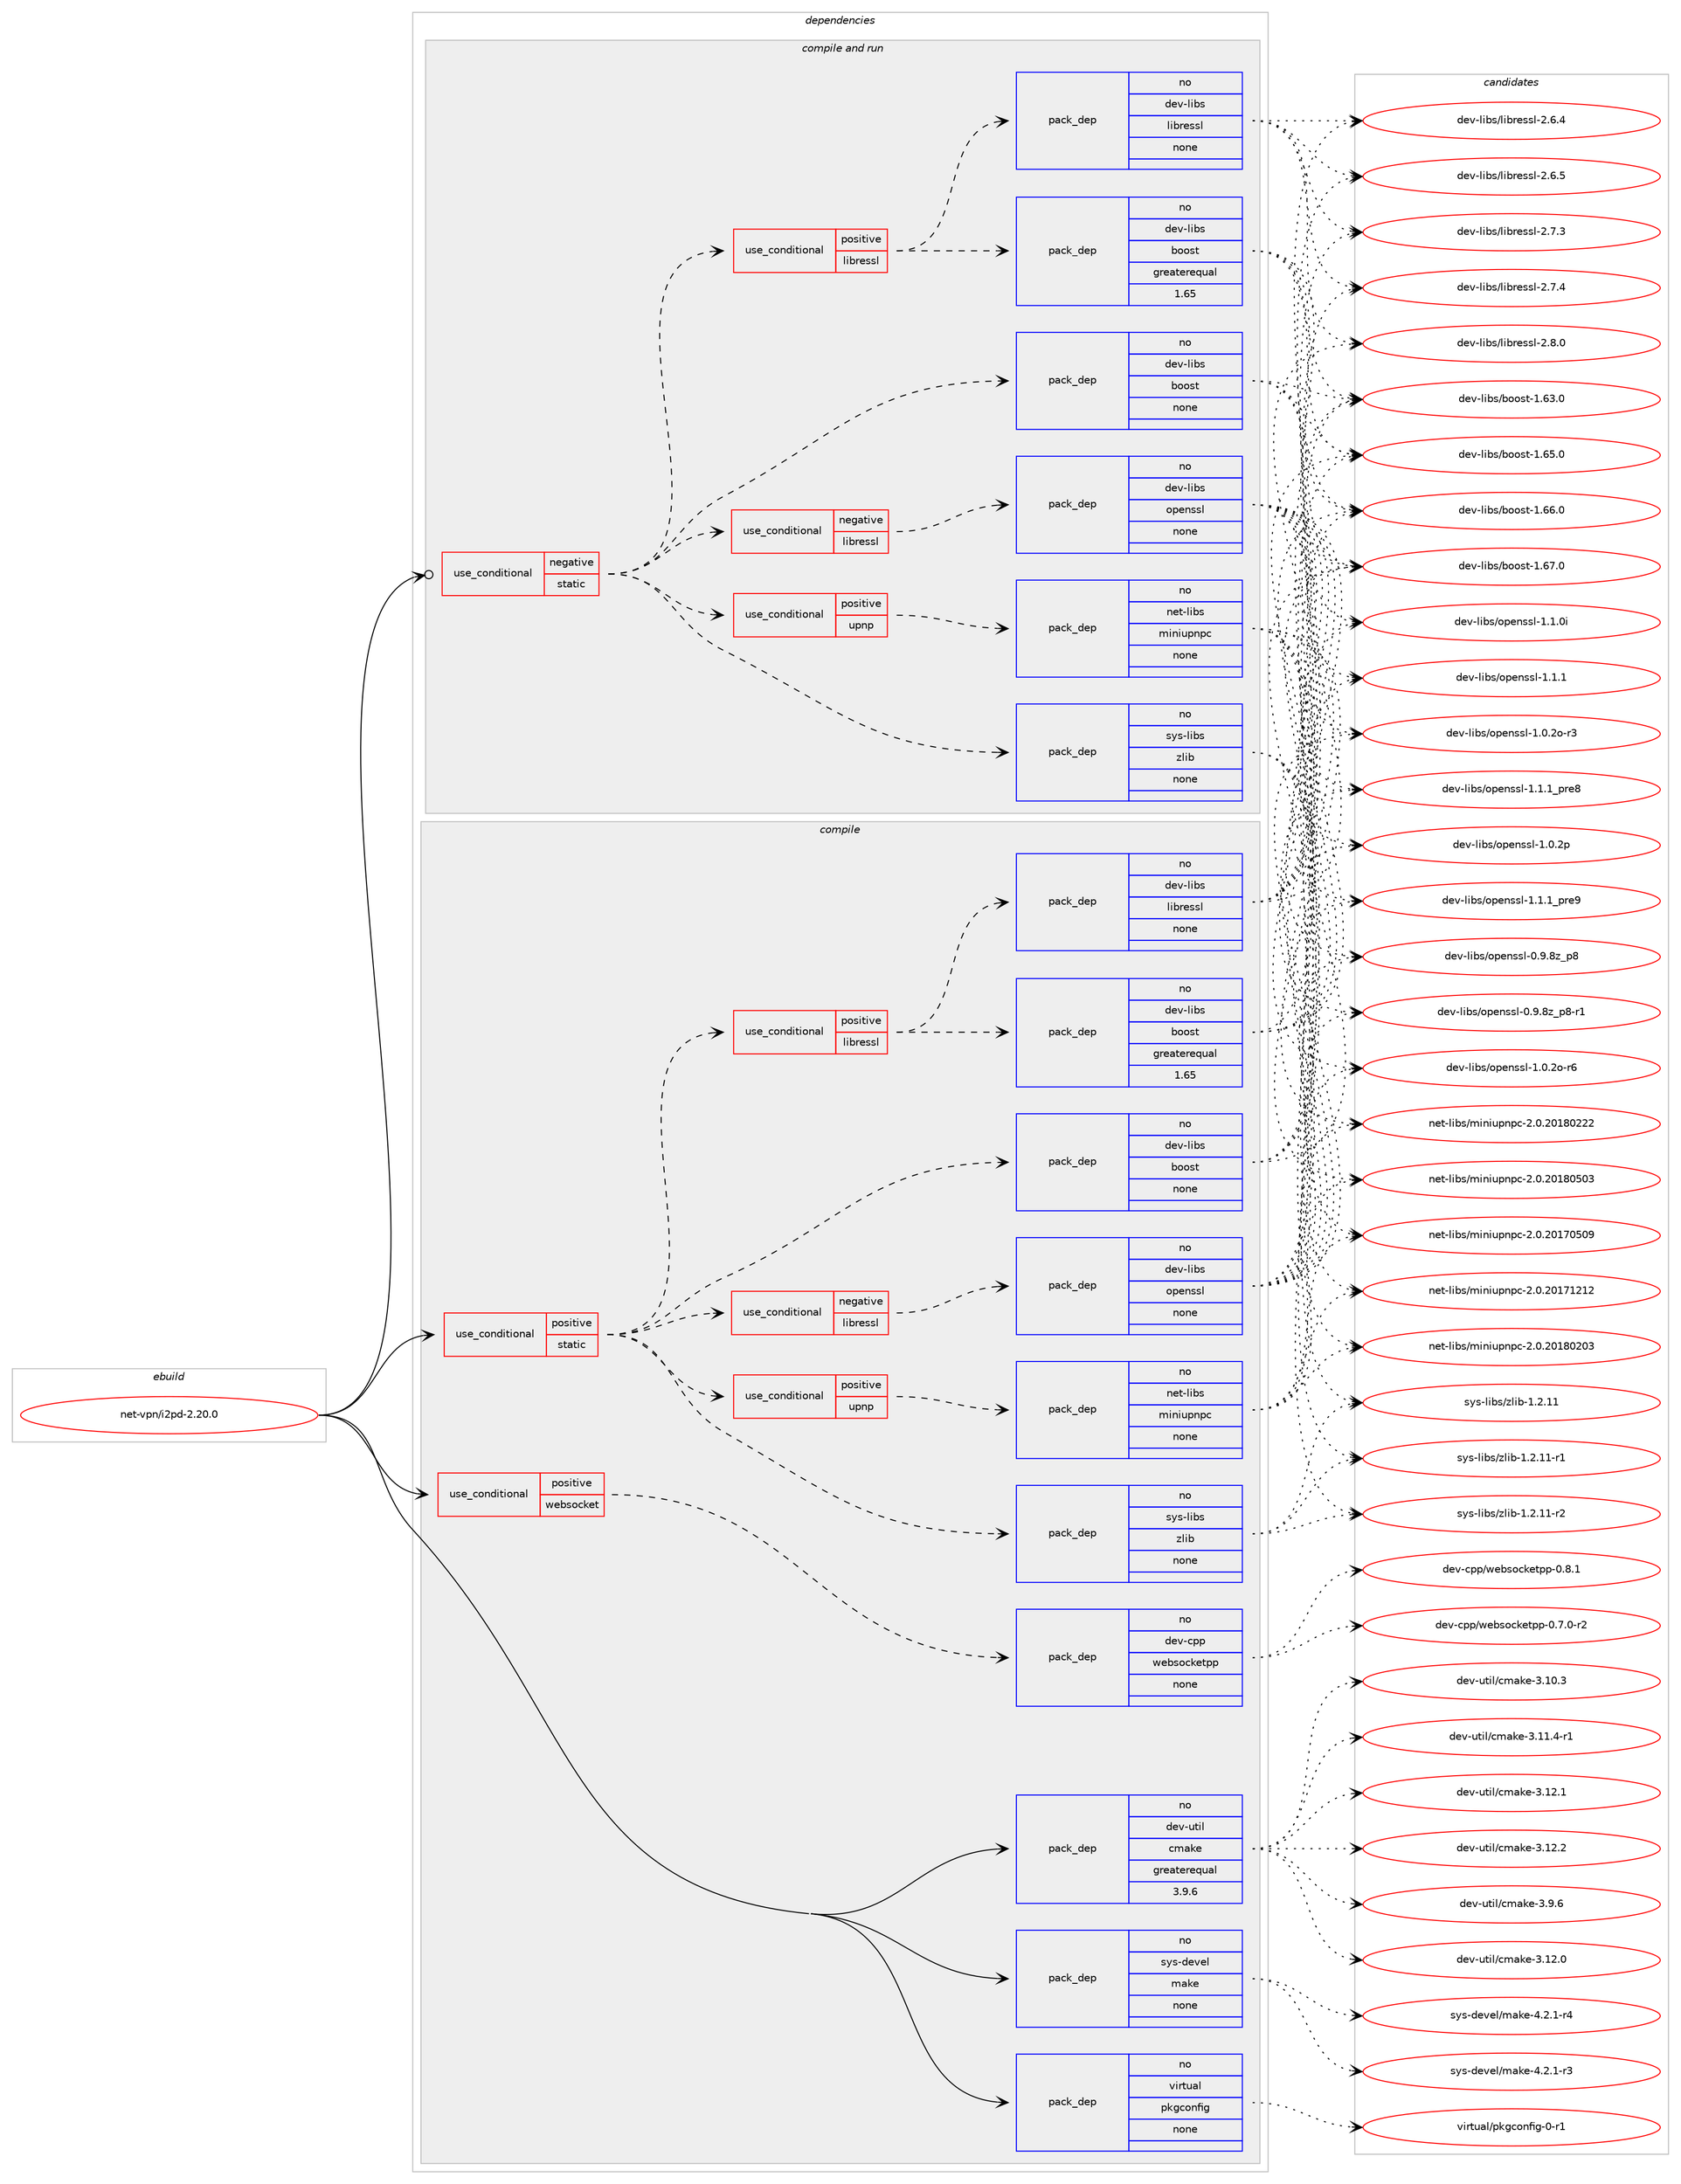 digraph prolog {

# *************
# Graph options
# *************

newrank=true;
concentrate=true;
compound=true;
graph [rankdir=LR,fontname=Helvetica,fontsize=10,ranksep=1.5];#, ranksep=2.5, nodesep=0.2];
edge  [arrowhead=vee];
node  [fontname=Helvetica,fontsize=10];

# **********
# The ebuild
# **********

subgraph cluster_leftcol {
color=gray;
rank=same;
label=<<i>ebuild</i>>;
id [label="net-vpn/i2pd-2.20.0", color=red, width=4, href="../net-vpn/i2pd-2.20.0.svg"];
}

# ****************
# The dependencies
# ****************

subgraph cluster_midcol {
color=gray;
label=<<i>dependencies</i>>;
subgraph cluster_compile {
fillcolor="#eeeeee";
style=filled;
label=<<i>compile</i>>;
subgraph cond3845 {
dependency12255 [label=<<TABLE BORDER="0" CELLBORDER="1" CELLSPACING="0" CELLPADDING="4"><TR><TD ROWSPAN="3" CELLPADDING="10">use_conditional</TD></TR><TR><TD>positive</TD></TR><TR><TD>static</TD></TR></TABLE>>, shape=none, color=red];
subgraph pack8194 {
dependency12256 [label=<<TABLE BORDER="0" CELLBORDER="1" CELLSPACING="0" CELLPADDING="4" WIDTH="220"><TR><TD ROWSPAN="6" CELLPADDING="30">pack_dep</TD></TR><TR><TD WIDTH="110">no</TD></TR><TR><TD>dev-libs</TD></TR><TR><TD>boost</TD></TR><TR><TD>none</TD></TR><TR><TD></TD></TR></TABLE>>, shape=none, color=blue];
}
dependency12255:e -> dependency12256:w [weight=20,style="dashed",arrowhead="vee"];
subgraph cond3846 {
dependency12257 [label=<<TABLE BORDER="0" CELLBORDER="1" CELLSPACING="0" CELLPADDING="4"><TR><TD ROWSPAN="3" CELLPADDING="10">use_conditional</TD></TR><TR><TD>negative</TD></TR><TR><TD>libressl</TD></TR></TABLE>>, shape=none, color=red];
subgraph pack8195 {
dependency12258 [label=<<TABLE BORDER="0" CELLBORDER="1" CELLSPACING="0" CELLPADDING="4" WIDTH="220"><TR><TD ROWSPAN="6" CELLPADDING="30">pack_dep</TD></TR><TR><TD WIDTH="110">no</TD></TR><TR><TD>dev-libs</TD></TR><TR><TD>openssl</TD></TR><TR><TD>none</TD></TR><TR><TD></TD></TR></TABLE>>, shape=none, color=blue];
}
dependency12257:e -> dependency12258:w [weight=20,style="dashed",arrowhead="vee"];
}
dependency12255:e -> dependency12257:w [weight=20,style="dashed",arrowhead="vee"];
subgraph cond3847 {
dependency12259 [label=<<TABLE BORDER="0" CELLBORDER="1" CELLSPACING="0" CELLPADDING="4"><TR><TD ROWSPAN="3" CELLPADDING="10">use_conditional</TD></TR><TR><TD>positive</TD></TR><TR><TD>libressl</TD></TR></TABLE>>, shape=none, color=red];
subgraph pack8196 {
dependency12260 [label=<<TABLE BORDER="0" CELLBORDER="1" CELLSPACING="0" CELLPADDING="4" WIDTH="220"><TR><TD ROWSPAN="6" CELLPADDING="30">pack_dep</TD></TR><TR><TD WIDTH="110">no</TD></TR><TR><TD>dev-libs</TD></TR><TR><TD>libressl</TD></TR><TR><TD>none</TD></TR><TR><TD></TD></TR></TABLE>>, shape=none, color=blue];
}
dependency12259:e -> dependency12260:w [weight=20,style="dashed",arrowhead="vee"];
subgraph pack8197 {
dependency12261 [label=<<TABLE BORDER="0" CELLBORDER="1" CELLSPACING="0" CELLPADDING="4" WIDTH="220"><TR><TD ROWSPAN="6" CELLPADDING="30">pack_dep</TD></TR><TR><TD WIDTH="110">no</TD></TR><TR><TD>dev-libs</TD></TR><TR><TD>boost</TD></TR><TR><TD>greaterequal</TD></TR><TR><TD>1.65</TD></TR></TABLE>>, shape=none, color=blue];
}
dependency12259:e -> dependency12261:w [weight=20,style="dashed",arrowhead="vee"];
}
dependency12255:e -> dependency12259:w [weight=20,style="dashed",arrowhead="vee"];
subgraph pack8198 {
dependency12262 [label=<<TABLE BORDER="0" CELLBORDER="1" CELLSPACING="0" CELLPADDING="4" WIDTH="220"><TR><TD ROWSPAN="6" CELLPADDING="30">pack_dep</TD></TR><TR><TD WIDTH="110">no</TD></TR><TR><TD>sys-libs</TD></TR><TR><TD>zlib</TD></TR><TR><TD>none</TD></TR><TR><TD></TD></TR></TABLE>>, shape=none, color=blue];
}
dependency12255:e -> dependency12262:w [weight=20,style="dashed",arrowhead="vee"];
subgraph cond3848 {
dependency12263 [label=<<TABLE BORDER="0" CELLBORDER="1" CELLSPACING="0" CELLPADDING="4"><TR><TD ROWSPAN="3" CELLPADDING="10">use_conditional</TD></TR><TR><TD>positive</TD></TR><TR><TD>upnp</TD></TR></TABLE>>, shape=none, color=red];
subgraph pack8199 {
dependency12264 [label=<<TABLE BORDER="0" CELLBORDER="1" CELLSPACING="0" CELLPADDING="4" WIDTH="220"><TR><TD ROWSPAN="6" CELLPADDING="30">pack_dep</TD></TR><TR><TD WIDTH="110">no</TD></TR><TR><TD>net-libs</TD></TR><TR><TD>miniupnpc</TD></TR><TR><TD>none</TD></TR><TR><TD></TD></TR></TABLE>>, shape=none, color=blue];
}
dependency12263:e -> dependency12264:w [weight=20,style="dashed",arrowhead="vee"];
}
dependency12255:e -> dependency12263:w [weight=20,style="dashed",arrowhead="vee"];
}
id:e -> dependency12255:w [weight=20,style="solid",arrowhead="vee"];
subgraph cond3849 {
dependency12265 [label=<<TABLE BORDER="0" CELLBORDER="1" CELLSPACING="0" CELLPADDING="4"><TR><TD ROWSPAN="3" CELLPADDING="10">use_conditional</TD></TR><TR><TD>positive</TD></TR><TR><TD>websocket</TD></TR></TABLE>>, shape=none, color=red];
subgraph pack8200 {
dependency12266 [label=<<TABLE BORDER="0" CELLBORDER="1" CELLSPACING="0" CELLPADDING="4" WIDTH="220"><TR><TD ROWSPAN="6" CELLPADDING="30">pack_dep</TD></TR><TR><TD WIDTH="110">no</TD></TR><TR><TD>dev-cpp</TD></TR><TR><TD>websocketpp</TD></TR><TR><TD>none</TD></TR><TR><TD></TD></TR></TABLE>>, shape=none, color=blue];
}
dependency12265:e -> dependency12266:w [weight=20,style="dashed",arrowhead="vee"];
}
id:e -> dependency12265:w [weight=20,style="solid",arrowhead="vee"];
subgraph pack8201 {
dependency12267 [label=<<TABLE BORDER="0" CELLBORDER="1" CELLSPACING="0" CELLPADDING="4" WIDTH="220"><TR><TD ROWSPAN="6" CELLPADDING="30">pack_dep</TD></TR><TR><TD WIDTH="110">no</TD></TR><TR><TD>dev-util</TD></TR><TR><TD>cmake</TD></TR><TR><TD>greaterequal</TD></TR><TR><TD>3.9.6</TD></TR></TABLE>>, shape=none, color=blue];
}
id:e -> dependency12267:w [weight=20,style="solid",arrowhead="vee"];
subgraph pack8202 {
dependency12268 [label=<<TABLE BORDER="0" CELLBORDER="1" CELLSPACING="0" CELLPADDING="4" WIDTH="220"><TR><TD ROWSPAN="6" CELLPADDING="30">pack_dep</TD></TR><TR><TD WIDTH="110">no</TD></TR><TR><TD>sys-devel</TD></TR><TR><TD>make</TD></TR><TR><TD>none</TD></TR><TR><TD></TD></TR></TABLE>>, shape=none, color=blue];
}
id:e -> dependency12268:w [weight=20,style="solid",arrowhead="vee"];
subgraph pack8203 {
dependency12269 [label=<<TABLE BORDER="0" CELLBORDER="1" CELLSPACING="0" CELLPADDING="4" WIDTH="220"><TR><TD ROWSPAN="6" CELLPADDING="30">pack_dep</TD></TR><TR><TD WIDTH="110">no</TD></TR><TR><TD>virtual</TD></TR><TR><TD>pkgconfig</TD></TR><TR><TD>none</TD></TR><TR><TD></TD></TR></TABLE>>, shape=none, color=blue];
}
id:e -> dependency12269:w [weight=20,style="solid",arrowhead="vee"];
}
subgraph cluster_compileandrun {
fillcolor="#eeeeee";
style=filled;
label=<<i>compile and run</i>>;
subgraph cond3850 {
dependency12270 [label=<<TABLE BORDER="0" CELLBORDER="1" CELLSPACING="0" CELLPADDING="4"><TR><TD ROWSPAN="3" CELLPADDING="10">use_conditional</TD></TR><TR><TD>negative</TD></TR><TR><TD>static</TD></TR></TABLE>>, shape=none, color=red];
subgraph pack8204 {
dependency12271 [label=<<TABLE BORDER="0" CELLBORDER="1" CELLSPACING="0" CELLPADDING="4" WIDTH="220"><TR><TD ROWSPAN="6" CELLPADDING="30">pack_dep</TD></TR><TR><TD WIDTH="110">no</TD></TR><TR><TD>dev-libs</TD></TR><TR><TD>boost</TD></TR><TR><TD>none</TD></TR><TR><TD></TD></TR></TABLE>>, shape=none, color=blue];
}
dependency12270:e -> dependency12271:w [weight=20,style="dashed",arrowhead="vee"];
subgraph cond3851 {
dependency12272 [label=<<TABLE BORDER="0" CELLBORDER="1" CELLSPACING="0" CELLPADDING="4"><TR><TD ROWSPAN="3" CELLPADDING="10">use_conditional</TD></TR><TR><TD>negative</TD></TR><TR><TD>libressl</TD></TR></TABLE>>, shape=none, color=red];
subgraph pack8205 {
dependency12273 [label=<<TABLE BORDER="0" CELLBORDER="1" CELLSPACING="0" CELLPADDING="4" WIDTH="220"><TR><TD ROWSPAN="6" CELLPADDING="30">pack_dep</TD></TR><TR><TD WIDTH="110">no</TD></TR><TR><TD>dev-libs</TD></TR><TR><TD>openssl</TD></TR><TR><TD>none</TD></TR><TR><TD></TD></TR></TABLE>>, shape=none, color=blue];
}
dependency12272:e -> dependency12273:w [weight=20,style="dashed",arrowhead="vee"];
}
dependency12270:e -> dependency12272:w [weight=20,style="dashed",arrowhead="vee"];
subgraph cond3852 {
dependency12274 [label=<<TABLE BORDER="0" CELLBORDER="1" CELLSPACING="0" CELLPADDING="4"><TR><TD ROWSPAN="3" CELLPADDING="10">use_conditional</TD></TR><TR><TD>positive</TD></TR><TR><TD>libressl</TD></TR></TABLE>>, shape=none, color=red];
subgraph pack8206 {
dependency12275 [label=<<TABLE BORDER="0" CELLBORDER="1" CELLSPACING="0" CELLPADDING="4" WIDTH="220"><TR><TD ROWSPAN="6" CELLPADDING="30">pack_dep</TD></TR><TR><TD WIDTH="110">no</TD></TR><TR><TD>dev-libs</TD></TR><TR><TD>libressl</TD></TR><TR><TD>none</TD></TR><TR><TD></TD></TR></TABLE>>, shape=none, color=blue];
}
dependency12274:e -> dependency12275:w [weight=20,style="dashed",arrowhead="vee"];
subgraph pack8207 {
dependency12276 [label=<<TABLE BORDER="0" CELLBORDER="1" CELLSPACING="0" CELLPADDING="4" WIDTH="220"><TR><TD ROWSPAN="6" CELLPADDING="30">pack_dep</TD></TR><TR><TD WIDTH="110">no</TD></TR><TR><TD>dev-libs</TD></TR><TR><TD>boost</TD></TR><TR><TD>greaterequal</TD></TR><TR><TD>1.65</TD></TR></TABLE>>, shape=none, color=blue];
}
dependency12274:e -> dependency12276:w [weight=20,style="dashed",arrowhead="vee"];
}
dependency12270:e -> dependency12274:w [weight=20,style="dashed",arrowhead="vee"];
subgraph pack8208 {
dependency12277 [label=<<TABLE BORDER="0" CELLBORDER="1" CELLSPACING="0" CELLPADDING="4" WIDTH="220"><TR><TD ROWSPAN="6" CELLPADDING="30">pack_dep</TD></TR><TR><TD WIDTH="110">no</TD></TR><TR><TD>sys-libs</TD></TR><TR><TD>zlib</TD></TR><TR><TD>none</TD></TR><TR><TD></TD></TR></TABLE>>, shape=none, color=blue];
}
dependency12270:e -> dependency12277:w [weight=20,style="dashed",arrowhead="vee"];
subgraph cond3853 {
dependency12278 [label=<<TABLE BORDER="0" CELLBORDER="1" CELLSPACING="0" CELLPADDING="4"><TR><TD ROWSPAN="3" CELLPADDING="10">use_conditional</TD></TR><TR><TD>positive</TD></TR><TR><TD>upnp</TD></TR></TABLE>>, shape=none, color=red];
subgraph pack8209 {
dependency12279 [label=<<TABLE BORDER="0" CELLBORDER="1" CELLSPACING="0" CELLPADDING="4" WIDTH="220"><TR><TD ROWSPAN="6" CELLPADDING="30">pack_dep</TD></TR><TR><TD WIDTH="110">no</TD></TR><TR><TD>net-libs</TD></TR><TR><TD>miniupnpc</TD></TR><TR><TD>none</TD></TR><TR><TD></TD></TR></TABLE>>, shape=none, color=blue];
}
dependency12278:e -> dependency12279:w [weight=20,style="dashed",arrowhead="vee"];
}
dependency12270:e -> dependency12278:w [weight=20,style="dashed",arrowhead="vee"];
}
id:e -> dependency12270:w [weight=20,style="solid",arrowhead="odotvee"];
}
subgraph cluster_run {
fillcolor="#eeeeee";
style=filled;
label=<<i>run</i>>;
}
}

# **************
# The candidates
# **************

subgraph cluster_choices {
rank=same;
color=gray;
label=<<i>candidates</i>>;

subgraph choice8194 {
color=black;
nodesep=1;
choice1001011184510810598115479811111111511645494654514648 [label="dev-libs/boost-1.63.0", color=red, width=4,href="../dev-libs/boost-1.63.0.svg"];
choice1001011184510810598115479811111111511645494654534648 [label="dev-libs/boost-1.65.0", color=red, width=4,href="../dev-libs/boost-1.65.0.svg"];
choice1001011184510810598115479811111111511645494654544648 [label="dev-libs/boost-1.66.0", color=red, width=4,href="../dev-libs/boost-1.66.0.svg"];
choice1001011184510810598115479811111111511645494654554648 [label="dev-libs/boost-1.67.0", color=red, width=4,href="../dev-libs/boost-1.67.0.svg"];
dependency12256:e -> choice1001011184510810598115479811111111511645494654514648:w [style=dotted,weight="100"];
dependency12256:e -> choice1001011184510810598115479811111111511645494654534648:w [style=dotted,weight="100"];
dependency12256:e -> choice1001011184510810598115479811111111511645494654544648:w [style=dotted,weight="100"];
dependency12256:e -> choice1001011184510810598115479811111111511645494654554648:w [style=dotted,weight="100"];
}
subgraph choice8195 {
color=black;
nodesep=1;
choice1001011184510810598115471111121011101151151084549464846501114511451 [label="dev-libs/openssl-1.0.2o-r3", color=red, width=4,href="../dev-libs/openssl-1.0.2o-r3.svg"];
choice1001011184510810598115471111121011101151151084549464846501114511454 [label="dev-libs/openssl-1.0.2o-r6", color=red, width=4,href="../dev-libs/openssl-1.0.2o-r6.svg"];
choice1001011184510810598115471111121011101151151084549464946499511211410156 [label="dev-libs/openssl-1.1.1_pre8", color=red, width=4,href="../dev-libs/openssl-1.1.1_pre8.svg"];
choice1001011184510810598115471111121011101151151084549464946499511211410157 [label="dev-libs/openssl-1.1.1_pre9", color=red, width=4,href="../dev-libs/openssl-1.1.1_pre9.svg"];
choice1001011184510810598115471111121011101151151084548465746561229511256 [label="dev-libs/openssl-0.9.8z_p8", color=red, width=4,href="../dev-libs/openssl-0.9.8z_p8.svg"];
choice10010111845108105981154711111210111011511510845484657465612295112564511449 [label="dev-libs/openssl-0.9.8z_p8-r1", color=red, width=4,href="../dev-libs/openssl-0.9.8z_p8-r1.svg"];
choice100101118451081059811547111112101110115115108454946484650112 [label="dev-libs/openssl-1.0.2p", color=red, width=4,href="../dev-libs/openssl-1.0.2p.svg"];
choice100101118451081059811547111112101110115115108454946494648105 [label="dev-libs/openssl-1.1.0i", color=red, width=4,href="../dev-libs/openssl-1.1.0i.svg"];
choice100101118451081059811547111112101110115115108454946494649 [label="dev-libs/openssl-1.1.1", color=red, width=4,href="../dev-libs/openssl-1.1.1.svg"];
dependency12258:e -> choice1001011184510810598115471111121011101151151084549464846501114511451:w [style=dotted,weight="100"];
dependency12258:e -> choice1001011184510810598115471111121011101151151084549464846501114511454:w [style=dotted,weight="100"];
dependency12258:e -> choice1001011184510810598115471111121011101151151084549464946499511211410156:w [style=dotted,weight="100"];
dependency12258:e -> choice1001011184510810598115471111121011101151151084549464946499511211410157:w [style=dotted,weight="100"];
dependency12258:e -> choice1001011184510810598115471111121011101151151084548465746561229511256:w [style=dotted,weight="100"];
dependency12258:e -> choice10010111845108105981154711111210111011511510845484657465612295112564511449:w [style=dotted,weight="100"];
dependency12258:e -> choice100101118451081059811547111112101110115115108454946484650112:w [style=dotted,weight="100"];
dependency12258:e -> choice100101118451081059811547111112101110115115108454946494648105:w [style=dotted,weight="100"];
dependency12258:e -> choice100101118451081059811547111112101110115115108454946494649:w [style=dotted,weight="100"];
}
subgraph choice8196 {
color=black;
nodesep=1;
choice10010111845108105981154710810598114101115115108455046544652 [label="dev-libs/libressl-2.6.4", color=red, width=4,href="../dev-libs/libressl-2.6.4.svg"];
choice10010111845108105981154710810598114101115115108455046544653 [label="dev-libs/libressl-2.6.5", color=red, width=4,href="../dev-libs/libressl-2.6.5.svg"];
choice10010111845108105981154710810598114101115115108455046554651 [label="dev-libs/libressl-2.7.3", color=red, width=4,href="../dev-libs/libressl-2.7.3.svg"];
choice10010111845108105981154710810598114101115115108455046554652 [label="dev-libs/libressl-2.7.4", color=red, width=4,href="../dev-libs/libressl-2.7.4.svg"];
choice10010111845108105981154710810598114101115115108455046564648 [label="dev-libs/libressl-2.8.0", color=red, width=4,href="../dev-libs/libressl-2.8.0.svg"];
dependency12260:e -> choice10010111845108105981154710810598114101115115108455046544652:w [style=dotted,weight="100"];
dependency12260:e -> choice10010111845108105981154710810598114101115115108455046544653:w [style=dotted,weight="100"];
dependency12260:e -> choice10010111845108105981154710810598114101115115108455046554651:w [style=dotted,weight="100"];
dependency12260:e -> choice10010111845108105981154710810598114101115115108455046554652:w [style=dotted,weight="100"];
dependency12260:e -> choice10010111845108105981154710810598114101115115108455046564648:w [style=dotted,weight="100"];
}
subgraph choice8197 {
color=black;
nodesep=1;
choice1001011184510810598115479811111111511645494654514648 [label="dev-libs/boost-1.63.0", color=red, width=4,href="../dev-libs/boost-1.63.0.svg"];
choice1001011184510810598115479811111111511645494654534648 [label="dev-libs/boost-1.65.0", color=red, width=4,href="../dev-libs/boost-1.65.0.svg"];
choice1001011184510810598115479811111111511645494654544648 [label="dev-libs/boost-1.66.0", color=red, width=4,href="../dev-libs/boost-1.66.0.svg"];
choice1001011184510810598115479811111111511645494654554648 [label="dev-libs/boost-1.67.0", color=red, width=4,href="../dev-libs/boost-1.67.0.svg"];
dependency12261:e -> choice1001011184510810598115479811111111511645494654514648:w [style=dotted,weight="100"];
dependency12261:e -> choice1001011184510810598115479811111111511645494654534648:w [style=dotted,weight="100"];
dependency12261:e -> choice1001011184510810598115479811111111511645494654544648:w [style=dotted,weight="100"];
dependency12261:e -> choice1001011184510810598115479811111111511645494654554648:w [style=dotted,weight="100"];
}
subgraph choice8198 {
color=black;
nodesep=1;
choice1151211154510810598115471221081059845494650464949 [label="sys-libs/zlib-1.2.11", color=red, width=4,href="../sys-libs/zlib-1.2.11.svg"];
choice11512111545108105981154712210810598454946504649494511449 [label="sys-libs/zlib-1.2.11-r1", color=red, width=4,href="../sys-libs/zlib-1.2.11-r1.svg"];
choice11512111545108105981154712210810598454946504649494511450 [label="sys-libs/zlib-1.2.11-r2", color=red, width=4,href="../sys-libs/zlib-1.2.11-r2.svg"];
dependency12262:e -> choice1151211154510810598115471221081059845494650464949:w [style=dotted,weight="100"];
dependency12262:e -> choice11512111545108105981154712210810598454946504649494511449:w [style=dotted,weight="100"];
dependency12262:e -> choice11512111545108105981154712210810598454946504649494511450:w [style=dotted,weight="100"];
}
subgraph choice8199 {
color=black;
nodesep=1;
choice1101011164510810598115471091051101051171121101129945504648465048495548534857 [label="net-libs/miniupnpc-2.0.20170509", color=red, width=4,href="../net-libs/miniupnpc-2.0.20170509.svg"];
choice1101011164510810598115471091051101051171121101129945504648465048495549504950 [label="net-libs/miniupnpc-2.0.20171212", color=red, width=4,href="../net-libs/miniupnpc-2.0.20171212.svg"];
choice1101011164510810598115471091051101051171121101129945504648465048495648504851 [label="net-libs/miniupnpc-2.0.20180203", color=red, width=4,href="../net-libs/miniupnpc-2.0.20180203.svg"];
choice1101011164510810598115471091051101051171121101129945504648465048495648505050 [label="net-libs/miniupnpc-2.0.20180222", color=red, width=4,href="../net-libs/miniupnpc-2.0.20180222.svg"];
choice1101011164510810598115471091051101051171121101129945504648465048495648534851 [label="net-libs/miniupnpc-2.0.20180503", color=red, width=4,href="../net-libs/miniupnpc-2.0.20180503.svg"];
dependency12264:e -> choice1101011164510810598115471091051101051171121101129945504648465048495548534857:w [style=dotted,weight="100"];
dependency12264:e -> choice1101011164510810598115471091051101051171121101129945504648465048495549504950:w [style=dotted,weight="100"];
dependency12264:e -> choice1101011164510810598115471091051101051171121101129945504648465048495648504851:w [style=dotted,weight="100"];
dependency12264:e -> choice1101011164510810598115471091051101051171121101129945504648465048495648505050:w [style=dotted,weight="100"];
dependency12264:e -> choice1101011164510810598115471091051101051171121101129945504648465048495648534851:w [style=dotted,weight="100"];
}
subgraph choice8200 {
color=black;
nodesep=1;
choice10010111845991121124711910198115111991071011161121124548465546484511450 [label="dev-cpp/websocketpp-0.7.0-r2", color=red, width=4,href="../dev-cpp/websocketpp-0.7.0-r2.svg"];
choice1001011184599112112471191019811511199107101116112112454846564649 [label="dev-cpp/websocketpp-0.8.1", color=red, width=4,href="../dev-cpp/websocketpp-0.8.1.svg"];
dependency12266:e -> choice10010111845991121124711910198115111991071011161121124548465546484511450:w [style=dotted,weight="100"];
dependency12266:e -> choice1001011184599112112471191019811511199107101116112112454846564649:w [style=dotted,weight="100"];
}
subgraph choice8201 {
color=black;
nodesep=1;
choice1001011184511711610510847991099710710145514649504648 [label="dev-util/cmake-3.12.0", color=red, width=4,href="../dev-util/cmake-3.12.0.svg"];
choice1001011184511711610510847991099710710145514649484651 [label="dev-util/cmake-3.10.3", color=red, width=4,href="../dev-util/cmake-3.10.3.svg"];
choice10010111845117116105108479910997107101455146494946524511449 [label="dev-util/cmake-3.11.4-r1", color=red, width=4,href="../dev-util/cmake-3.11.4-r1.svg"];
choice1001011184511711610510847991099710710145514649504649 [label="dev-util/cmake-3.12.1", color=red, width=4,href="../dev-util/cmake-3.12.1.svg"];
choice1001011184511711610510847991099710710145514649504650 [label="dev-util/cmake-3.12.2", color=red, width=4,href="../dev-util/cmake-3.12.2.svg"];
choice10010111845117116105108479910997107101455146574654 [label="dev-util/cmake-3.9.6", color=red, width=4,href="../dev-util/cmake-3.9.6.svg"];
dependency12267:e -> choice1001011184511711610510847991099710710145514649504648:w [style=dotted,weight="100"];
dependency12267:e -> choice1001011184511711610510847991099710710145514649484651:w [style=dotted,weight="100"];
dependency12267:e -> choice10010111845117116105108479910997107101455146494946524511449:w [style=dotted,weight="100"];
dependency12267:e -> choice1001011184511711610510847991099710710145514649504649:w [style=dotted,weight="100"];
dependency12267:e -> choice1001011184511711610510847991099710710145514649504650:w [style=dotted,weight="100"];
dependency12267:e -> choice10010111845117116105108479910997107101455146574654:w [style=dotted,weight="100"];
}
subgraph choice8202 {
color=black;
nodesep=1;
choice1151211154510010111810110847109971071014552465046494511451 [label="sys-devel/make-4.2.1-r3", color=red, width=4,href="../sys-devel/make-4.2.1-r3.svg"];
choice1151211154510010111810110847109971071014552465046494511452 [label="sys-devel/make-4.2.1-r4", color=red, width=4,href="../sys-devel/make-4.2.1-r4.svg"];
dependency12268:e -> choice1151211154510010111810110847109971071014552465046494511451:w [style=dotted,weight="100"];
dependency12268:e -> choice1151211154510010111810110847109971071014552465046494511452:w [style=dotted,weight="100"];
}
subgraph choice8203 {
color=black;
nodesep=1;
choice11810511411611797108471121071039911111010210510345484511449 [label="virtual/pkgconfig-0-r1", color=red, width=4,href="../virtual/pkgconfig-0-r1.svg"];
dependency12269:e -> choice11810511411611797108471121071039911111010210510345484511449:w [style=dotted,weight="100"];
}
subgraph choice8204 {
color=black;
nodesep=1;
choice1001011184510810598115479811111111511645494654514648 [label="dev-libs/boost-1.63.0", color=red, width=4,href="../dev-libs/boost-1.63.0.svg"];
choice1001011184510810598115479811111111511645494654534648 [label="dev-libs/boost-1.65.0", color=red, width=4,href="../dev-libs/boost-1.65.0.svg"];
choice1001011184510810598115479811111111511645494654544648 [label="dev-libs/boost-1.66.0", color=red, width=4,href="../dev-libs/boost-1.66.0.svg"];
choice1001011184510810598115479811111111511645494654554648 [label="dev-libs/boost-1.67.0", color=red, width=4,href="../dev-libs/boost-1.67.0.svg"];
dependency12271:e -> choice1001011184510810598115479811111111511645494654514648:w [style=dotted,weight="100"];
dependency12271:e -> choice1001011184510810598115479811111111511645494654534648:w [style=dotted,weight="100"];
dependency12271:e -> choice1001011184510810598115479811111111511645494654544648:w [style=dotted,weight="100"];
dependency12271:e -> choice1001011184510810598115479811111111511645494654554648:w [style=dotted,weight="100"];
}
subgraph choice8205 {
color=black;
nodesep=1;
choice1001011184510810598115471111121011101151151084549464846501114511451 [label="dev-libs/openssl-1.0.2o-r3", color=red, width=4,href="../dev-libs/openssl-1.0.2o-r3.svg"];
choice1001011184510810598115471111121011101151151084549464846501114511454 [label="dev-libs/openssl-1.0.2o-r6", color=red, width=4,href="../dev-libs/openssl-1.0.2o-r6.svg"];
choice1001011184510810598115471111121011101151151084549464946499511211410156 [label="dev-libs/openssl-1.1.1_pre8", color=red, width=4,href="../dev-libs/openssl-1.1.1_pre8.svg"];
choice1001011184510810598115471111121011101151151084549464946499511211410157 [label="dev-libs/openssl-1.1.1_pre9", color=red, width=4,href="../dev-libs/openssl-1.1.1_pre9.svg"];
choice1001011184510810598115471111121011101151151084548465746561229511256 [label="dev-libs/openssl-0.9.8z_p8", color=red, width=4,href="../dev-libs/openssl-0.9.8z_p8.svg"];
choice10010111845108105981154711111210111011511510845484657465612295112564511449 [label="dev-libs/openssl-0.9.8z_p8-r1", color=red, width=4,href="../dev-libs/openssl-0.9.8z_p8-r1.svg"];
choice100101118451081059811547111112101110115115108454946484650112 [label="dev-libs/openssl-1.0.2p", color=red, width=4,href="../dev-libs/openssl-1.0.2p.svg"];
choice100101118451081059811547111112101110115115108454946494648105 [label="dev-libs/openssl-1.1.0i", color=red, width=4,href="../dev-libs/openssl-1.1.0i.svg"];
choice100101118451081059811547111112101110115115108454946494649 [label="dev-libs/openssl-1.1.1", color=red, width=4,href="../dev-libs/openssl-1.1.1.svg"];
dependency12273:e -> choice1001011184510810598115471111121011101151151084549464846501114511451:w [style=dotted,weight="100"];
dependency12273:e -> choice1001011184510810598115471111121011101151151084549464846501114511454:w [style=dotted,weight="100"];
dependency12273:e -> choice1001011184510810598115471111121011101151151084549464946499511211410156:w [style=dotted,weight="100"];
dependency12273:e -> choice1001011184510810598115471111121011101151151084549464946499511211410157:w [style=dotted,weight="100"];
dependency12273:e -> choice1001011184510810598115471111121011101151151084548465746561229511256:w [style=dotted,weight="100"];
dependency12273:e -> choice10010111845108105981154711111210111011511510845484657465612295112564511449:w [style=dotted,weight="100"];
dependency12273:e -> choice100101118451081059811547111112101110115115108454946484650112:w [style=dotted,weight="100"];
dependency12273:e -> choice100101118451081059811547111112101110115115108454946494648105:w [style=dotted,weight="100"];
dependency12273:e -> choice100101118451081059811547111112101110115115108454946494649:w [style=dotted,weight="100"];
}
subgraph choice8206 {
color=black;
nodesep=1;
choice10010111845108105981154710810598114101115115108455046544652 [label="dev-libs/libressl-2.6.4", color=red, width=4,href="../dev-libs/libressl-2.6.4.svg"];
choice10010111845108105981154710810598114101115115108455046544653 [label="dev-libs/libressl-2.6.5", color=red, width=4,href="../dev-libs/libressl-2.6.5.svg"];
choice10010111845108105981154710810598114101115115108455046554651 [label="dev-libs/libressl-2.7.3", color=red, width=4,href="../dev-libs/libressl-2.7.3.svg"];
choice10010111845108105981154710810598114101115115108455046554652 [label="dev-libs/libressl-2.7.4", color=red, width=4,href="../dev-libs/libressl-2.7.4.svg"];
choice10010111845108105981154710810598114101115115108455046564648 [label="dev-libs/libressl-2.8.0", color=red, width=4,href="../dev-libs/libressl-2.8.0.svg"];
dependency12275:e -> choice10010111845108105981154710810598114101115115108455046544652:w [style=dotted,weight="100"];
dependency12275:e -> choice10010111845108105981154710810598114101115115108455046544653:w [style=dotted,weight="100"];
dependency12275:e -> choice10010111845108105981154710810598114101115115108455046554651:w [style=dotted,weight="100"];
dependency12275:e -> choice10010111845108105981154710810598114101115115108455046554652:w [style=dotted,weight="100"];
dependency12275:e -> choice10010111845108105981154710810598114101115115108455046564648:w [style=dotted,weight="100"];
}
subgraph choice8207 {
color=black;
nodesep=1;
choice1001011184510810598115479811111111511645494654514648 [label="dev-libs/boost-1.63.0", color=red, width=4,href="../dev-libs/boost-1.63.0.svg"];
choice1001011184510810598115479811111111511645494654534648 [label="dev-libs/boost-1.65.0", color=red, width=4,href="../dev-libs/boost-1.65.0.svg"];
choice1001011184510810598115479811111111511645494654544648 [label="dev-libs/boost-1.66.0", color=red, width=4,href="../dev-libs/boost-1.66.0.svg"];
choice1001011184510810598115479811111111511645494654554648 [label="dev-libs/boost-1.67.0", color=red, width=4,href="../dev-libs/boost-1.67.0.svg"];
dependency12276:e -> choice1001011184510810598115479811111111511645494654514648:w [style=dotted,weight="100"];
dependency12276:e -> choice1001011184510810598115479811111111511645494654534648:w [style=dotted,weight="100"];
dependency12276:e -> choice1001011184510810598115479811111111511645494654544648:w [style=dotted,weight="100"];
dependency12276:e -> choice1001011184510810598115479811111111511645494654554648:w [style=dotted,weight="100"];
}
subgraph choice8208 {
color=black;
nodesep=1;
choice1151211154510810598115471221081059845494650464949 [label="sys-libs/zlib-1.2.11", color=red, width=4,href="../sys-libs/zlib-1.2.11.svg"];
choice11512111545108105981154712210810598454946504649494511449 [label="sys-libs/zlib-1.2.11-r1", color=red, width=4,href="../sys-libs/zlib-1.2.11-r1.svg"];
choice11512111545108105981154712210810598454946504649494511450 [label="sys-libs/zlib-1.2.11-r2", color=red, width=4,href="../sys-libs/zlib-1.2.11-r2.svg"];
dependency12277:e -> choice1151211154510810598115471221081059845494650464949:w [style=dotted,weight="100"];
dependency12277:e -> choice11512111545108105981154712210810598454946504649494511449:w [style=dotted,weight="100"];
dependency12277:e -> choice11512111545108105981154712210810598454946504649494511450:w [style=dotted,weight="100"];
}
subgraph choice8209 {
color=black;
nodesep=1;
choice1101011164510810598115471091051101051171121101129945504648465048495548534857 [label="net-libs/miniupnpc-2.0.20170509", color=red, width=4,href="../net-libs/miniupnpc-2.0.20170509.svg"];
choice1101011164510810598115471091051101051171121101129945504648465048495549504950 [label="net-libs/miniupnpc-2.0.20171212", color=red, width=4,href="../net-libs/miniupnpc-2.0.20171212.svg"];
choice1101011164510810598115471091051101051171121101129945504648465048495648504851 [label="net-libs/miniupnpc-2.0.20180203", color=red, width=4,href="../net-libs/miniupnpc-2.0.20180203.svg"];
choice1101011164510810598115471091051101051171121101129945504648465048495648505050 [label="net-libs/miniupnpc-2.0.20180222", color=red, width=4,href="../net-libs/miniupnpc-2.0.20180222.svg"];
choice1101011164510810598115471091051101051171121101129945504648465048495648534851 [label="net-libs/miniupnpc-2.0.20180503", color=red, width=4,href="../net-libs/miniupnpc-2.0.20180503.svg"];
dependency12279:e -> choice1101011164510810598115471091051101051171121101129945504648465048495548534857:w [style=dotted,weight="100"];
dependency12279:e -> choice1101011164510810598115471091051101051171121101129945504648465048495549504950:w [style=dotted,weight="100"];
dependency12279:e -> choice1101011164510810598115471091051101051171121101129945504648465048495648504851:w [style=dotted,weight="100"];
dependency12279:e -> choice1101011164510810598115471091051101051171121101129945504648465048495648505050:w [style=dotted,weight="100"];
dependency12279:e -> choice1101011164510810598115471091051101051171121101129945504648465048495648534851:w [style=dotted,weight="100"];
}
}

}
